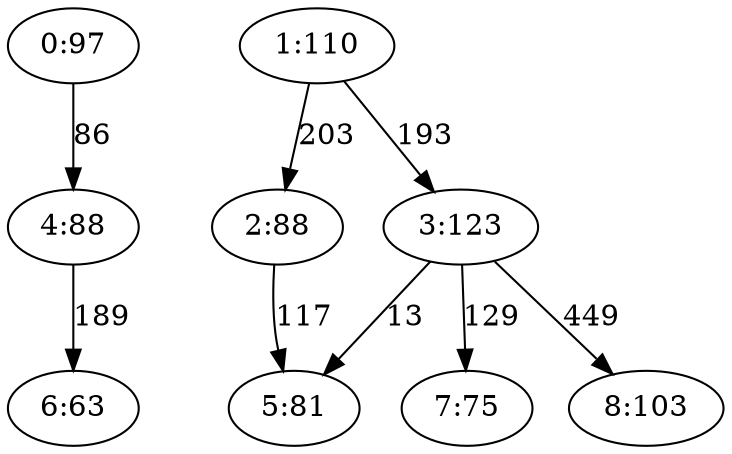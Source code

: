digraph {
0 [label="0:97"];
1 [label="1:110"];
2 [label="2:88"];
3 [label="3:123"];
4 [label="4:88"];
5 [label="5:81"];
6 [label="6:63"];
7 [label="7:75"];
8 [label="8:103"];
1 -> 2 [label=203];
1 -> 3 [label=193];
0 -> 4 [label=86];
2 -> 5 [label=117];
3 -> 5 [label=13];
4 -> 6 [label=189];
3 -> 7 [label=129];
3 -> 8 [label=449];
}
